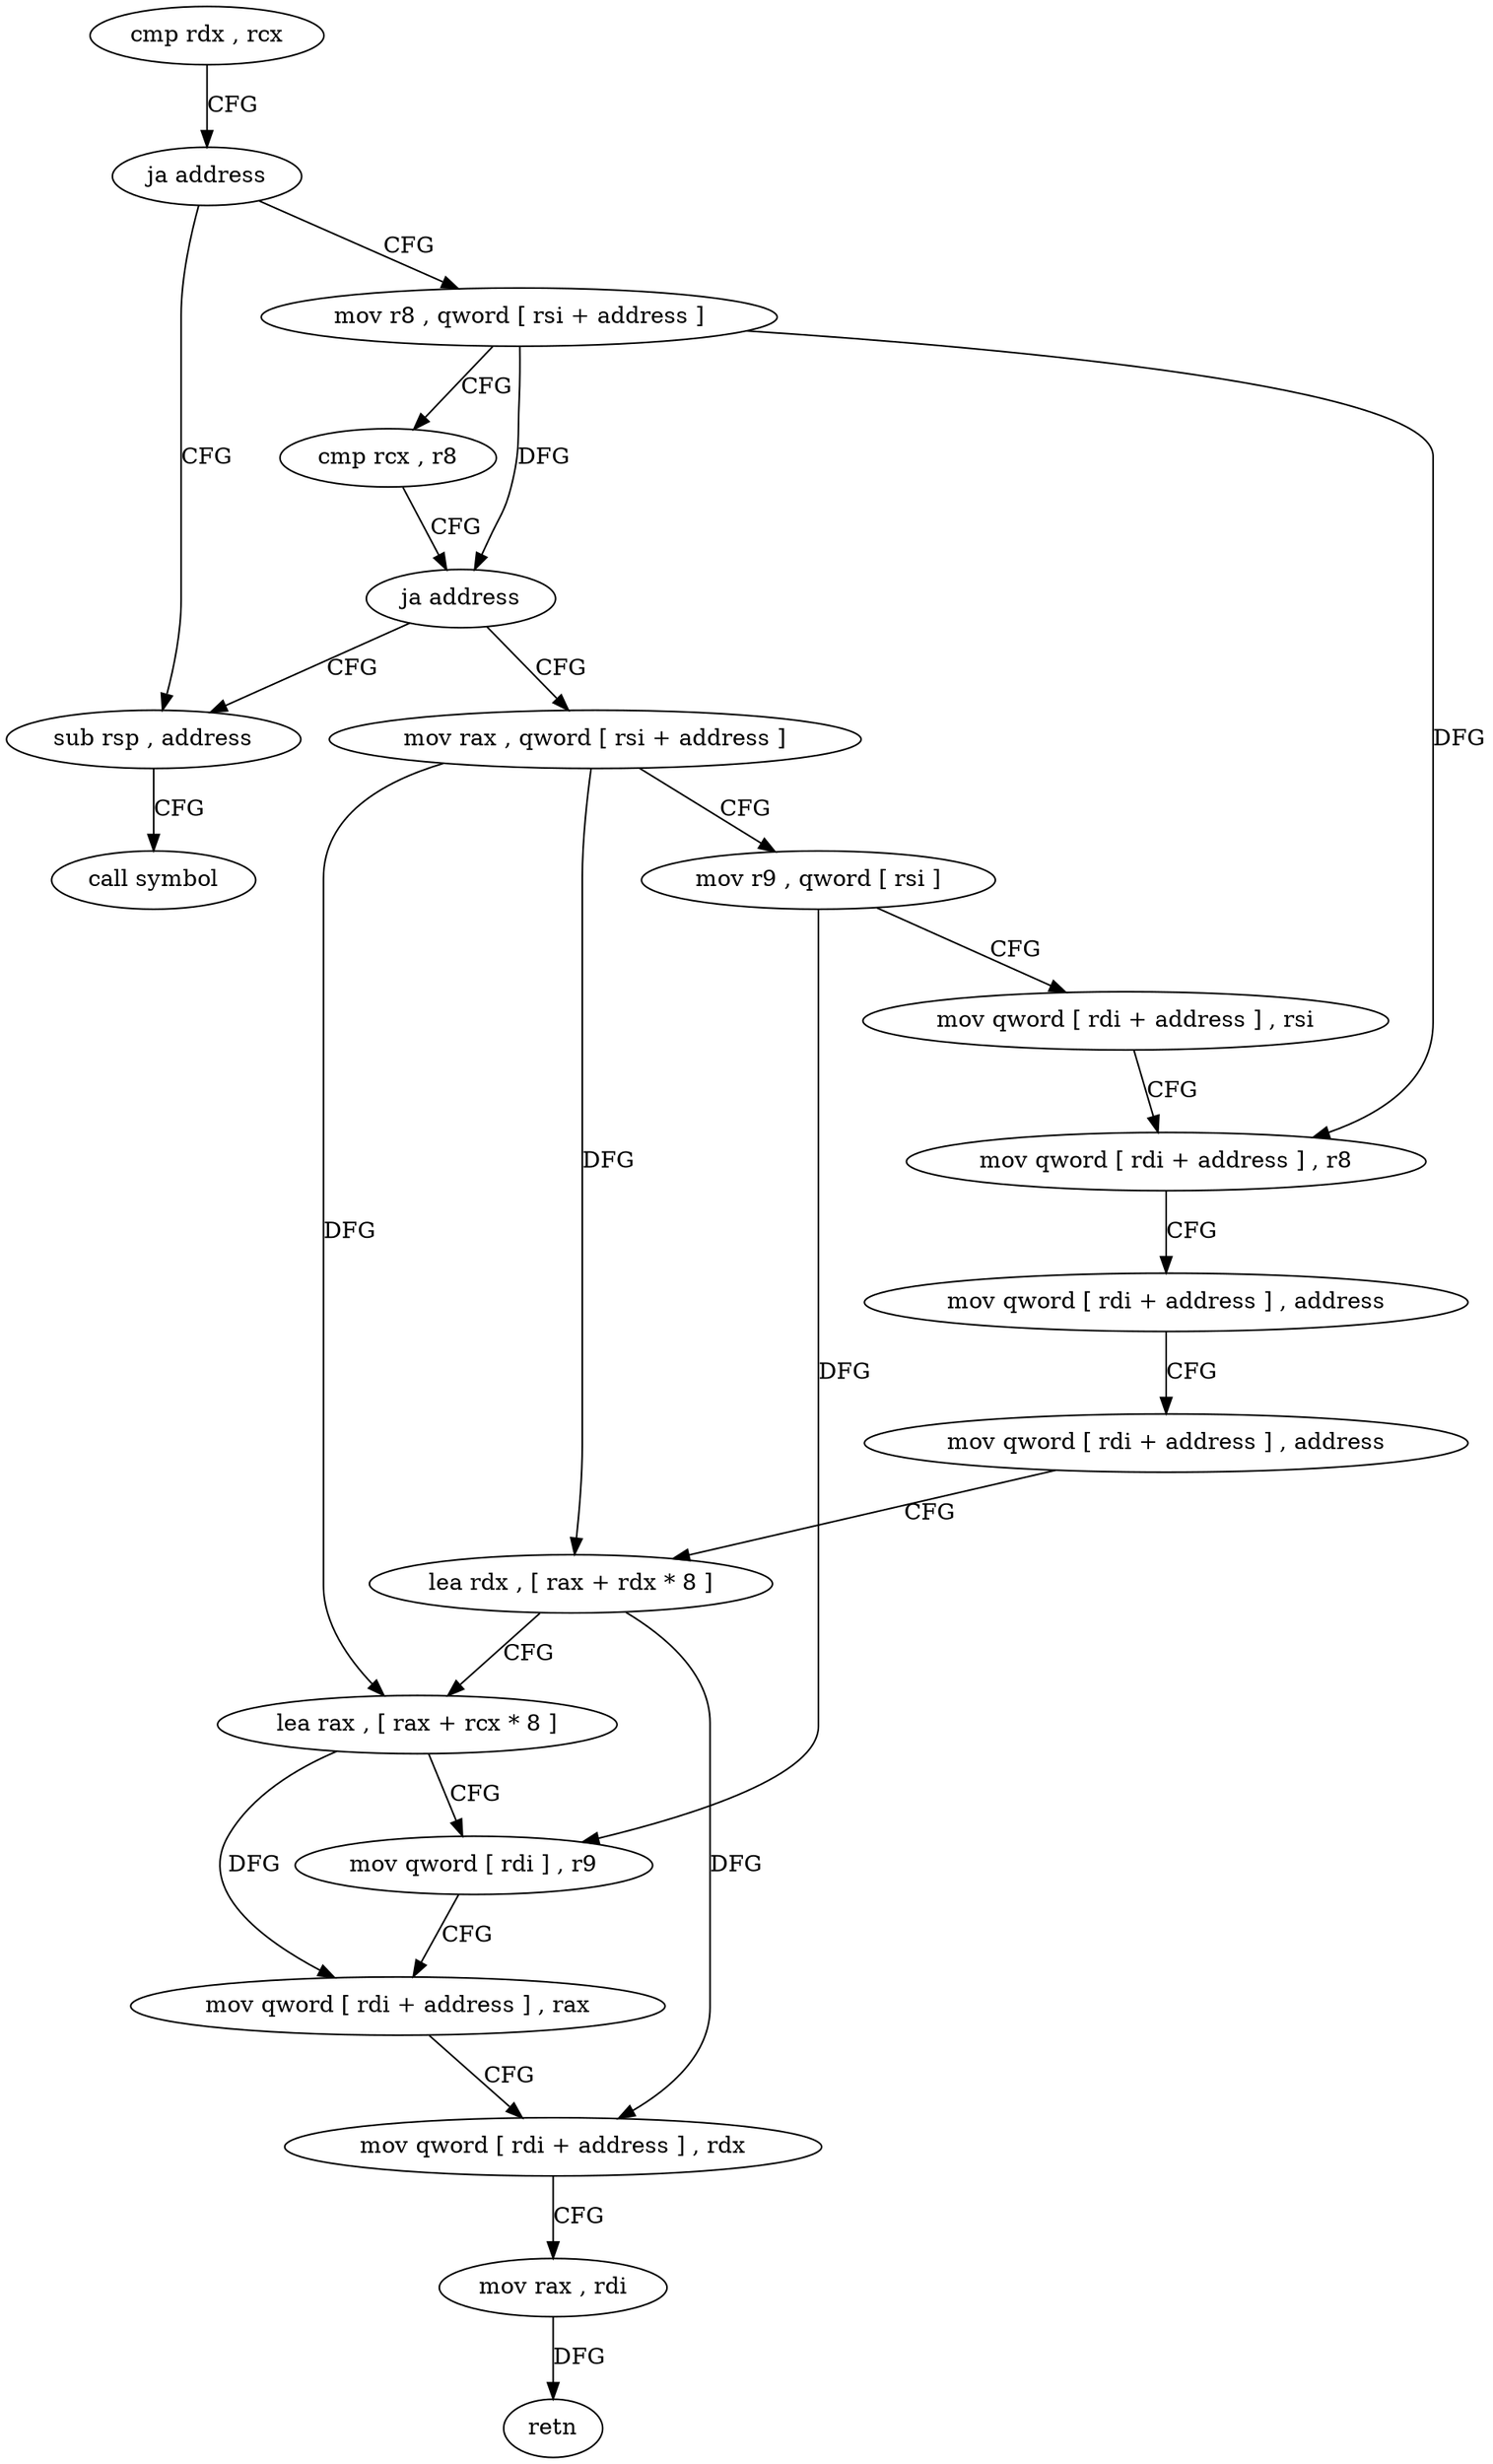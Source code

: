 digraph "func" {
"156272" [label = "cmp rdx , rcx" ]
"156275" [label = "ja address" ]
"156340" [label = "sub rsp , address" ]
"156277" [label = "mov r8 , qword [ rsi + address ]" ]
"156344" [label = "call symbol" ]
"156281" [label = "cmp rcx , r8" ]
"156284" [label = "ja address" ]
"156286" [label = "mov rax , qword [ rsi + address ]" ]
"156290" [label = "mov r9 , qword [ rsi ]" ]
"156293" [label = "mov qword [ rdi + address ] , rsi" ]
"156297" [label = "mov qword [ rdi + address ] , r8" ]
"156301" [label = "mov qword [ rdi + address ] , address" ]
"156309" [label = "mov qword [ rdi + address ] , address" ]
"156317" [label = "lea rdx , [ rax + rdx * 8 ]" ]
"156321" [label = "lea rax , [ rax + rcx * 8 ]" ]
"156325" [label = "mov qword [ rdi ] , r9" ]
"156328" [label = "mov qword [ rdi + address ] , rax" ]
"156332" [label = "mov qword [ rdi + address ] , rdx" ]
"156336" [label = "mov rax , rdi" ]
"156339" [label = "retn" ]
"156272" -> "156275" [ label = "CFG" ]
"156275" -> "156340" [ label = "CFG" ]
"156275" -> "156277" [ label = "CFG" ]
"156340" -> "156344" [ label = "CFG" ]
"156277" -> "156281" [ label = "CFG" ]
"156277" -> "156284" [ label = "DFG" ]
"156277" -> "156297" [ label = "DFG" ]
"156281" -> "156284" [ label = "CFG" ]
"156284" -> "156340" [ label = "CFG" ]
"156284" -> "156286" [ label = "CFG" ]
"156286" -> "156290" [ label = "CFG" ]
"156286" -> "156317" [ label = "DFG" ]
"156286" -> "156321" [ label = "DFG" ]
"156290" -> "156293" [ label = "CFG" ]
"156290" -> "156325" [ label = "DFG" ]
"156293" -> "156297" [ label = "CFG" ]
"156297" -> "156301" [ label = "CFG" ]
"156301" -> "156309" [ label = "CFG" ]
"156309" -> "156317" [ label = "CFG" ]
"156317" -> "156321" [ label = "CFG" ]
"156317" -> "156332" [ label = "DFG" ]
"156321" -> "156325" [ label = "CFG" ]
"156321" -> "156328" [ label = "DFG" ]
"156325" -> "156328" [ label = "CFG" ]
"156328" -> "156332" [ label = "CFG" ]
"156332" -> "156336" [ label = "CFG" ]
"156336" -> "156339" [ label = "DFG" ]
}
